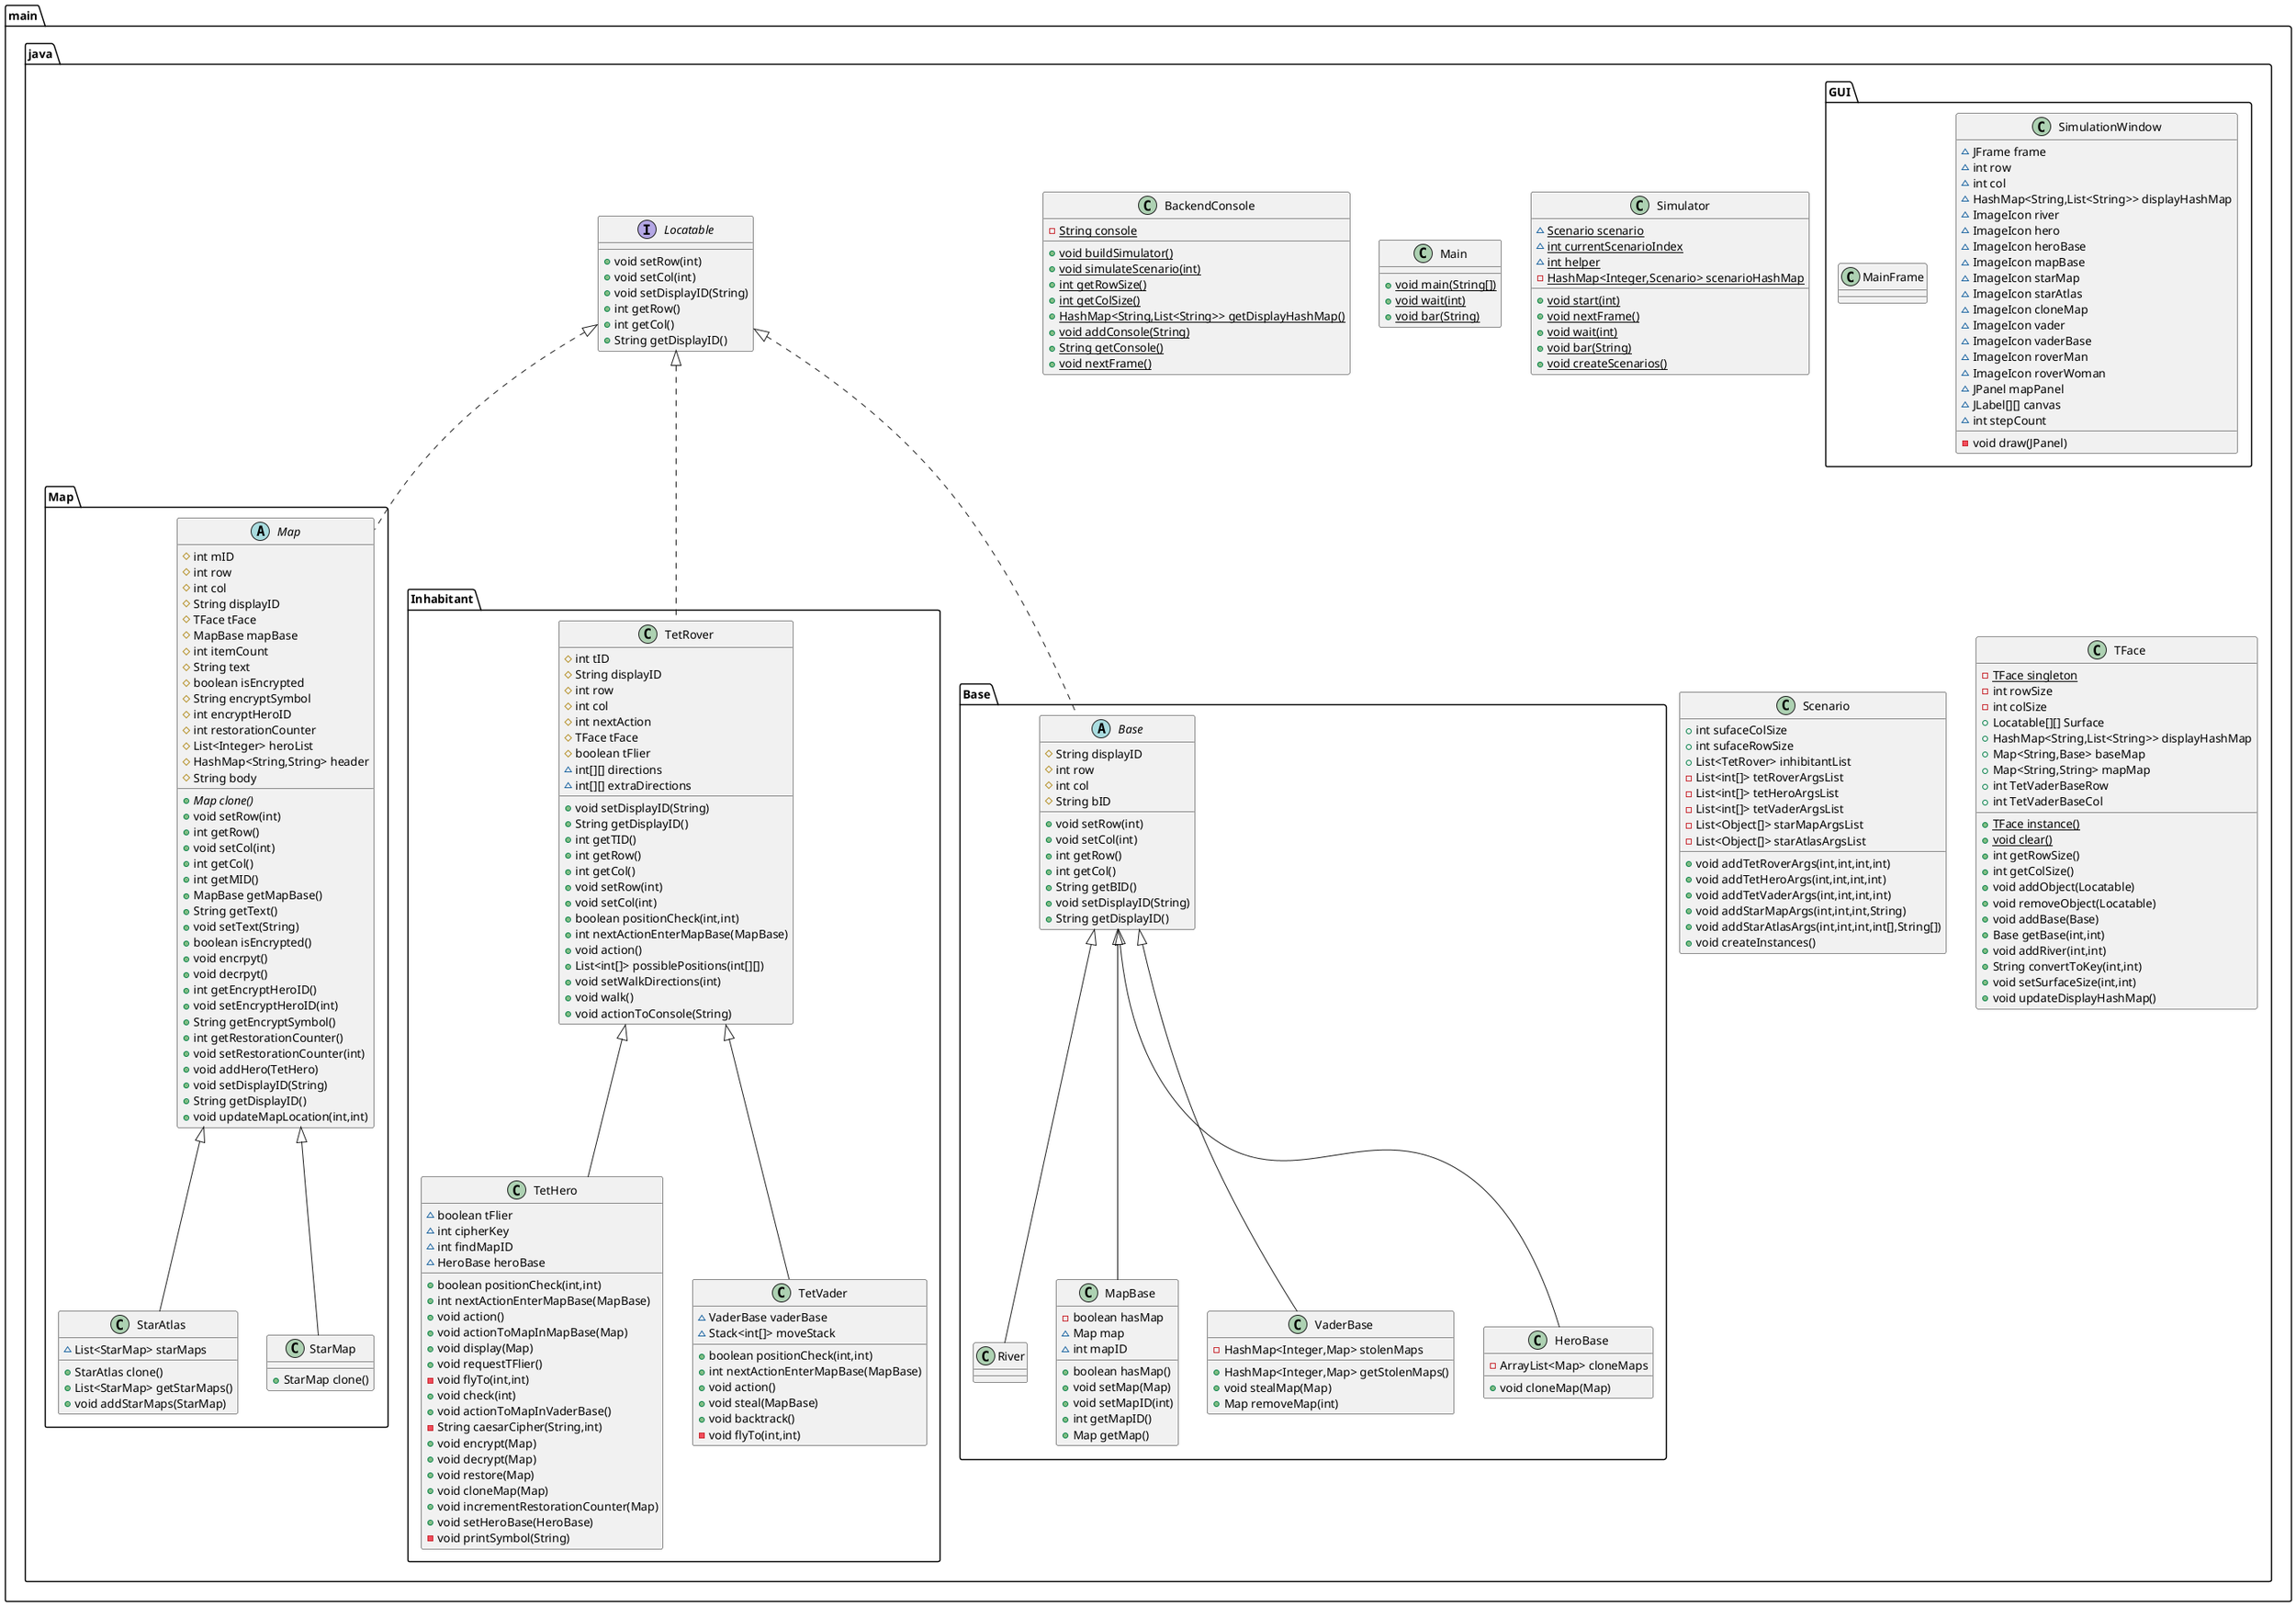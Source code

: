 @startuml
class main.java.Map.StarAtlas {
~ List<StarMap> starMaps
+ StarAtlas clone()
+ List<StarMap> getStarMaps()
+ void addStarMaps(StarMap)
}
class main.java.BackendConsole {
- {static} String console
+ {static} void buildSimulator()
+ {static} void simulateScenario(int)
+ {static} int getRowSize()
+ {static} int getColSize()
+ {static} HashMap<String,List<String>> getDisplayHashMap()
+ {static} void addConsole(String)
+ {static} String getConsole()
+ {static} void nextFrame()
}
class main.java.GUI.SimulationWindow {
~ JFrame frame
~ int row
~ int col
~ HashMap<String,List<String>> displayHashMap
~ ImageIcon river
~ ImageIcon hero
~ ImageIcon heroBase
~ ImageIcon mapBase
~ ImageIcon starMap
~ ImageIcon starAtlas
~ ImageIcon cloneMap
~ ImageIcon vader
~ ImageIcon vaderBase
~ ImageIcon roverMan
~ ImageIcon roverWoman
~ JPanel mapPanel
~ JLabel[][] canvas
~ int stepCount
- void draw(JPanel)
}
class main.java.Inhabitant.TetHero {
~ boolean tFlier
~ int cipherKey
~ int findMapID
~ HeroBase heroBase
+ boolean positionCheck(int,int)
+ int nextActionEnterMapBase(MapBase)
+ void action()
+ void actionToMapInMapBase(Map)
+ void display(Map)
+ void requestTFlier()
- void flyTo(int,int)
+ void check(int)
+ void actionToMapInVaderBase()
- String caesarCipher(String,int)
+ void encrypt(Map)
+ void decrypt(Map)
+ void restore(Map)
+ void cloneMap(Map)
+ void incrementRestorationCounter(Map)
+ void setHeroBase(HeroBase)
- void printSymbol(String)
}
class main.java.Inhabitant.TetRover {
# int tID
# String displayID
# int row
# int col
# int nextAction
# TFace tFace
# boolean tFlier
~ int[][] directions
~ int[][] extraDirections
+ void setDisplayID(String)
+ String getDisplayID()
+ int getTID()
+ int getRow()
+ int getCol()
+ void setRow(int)
+ void setCol(int)
+ boolean positionCheck(int,int)
+ int nextActionEnterMapBase(MapBase)
+ void action()
+ List<int[]> possiblePositions(int[][])
+ void setWalkDirections(int)
+ void walk()
+ void actionToConsole(String)
}
class main.java.Main {
+ {static} void main(String[])
+ {static} void wait(int)
+ {static} void bar(String)
}
class main.java.Map.StarMap {
+ StarMap clone()
}
class main.java.Simulator {
~ {static} Scenario scenario
~ {static} int currentScenarioIndex
~ {static} int helper
- {static} HashMap<Integer,Scenario> scenarioHashMap
+ {static} void start(int)
+ {static} void nextFrame()
+ {static} void wait(int)
+ {static} void bar(String)
+ {static} void createScenarios()
}
class main.java.Scenario {
+ int sufaceColSize
+ int sufaceRowSize
+ List<TetRover> inhibitantList
- List<int[]> tetRoverArgsList
- List<int[]> tetHeroArgsList
- List<int[]> tetVaderArgsList
- List<Object[]> starMapArgsList
- List<Object[]> starAtlasArgsList
+ void addTetRoverArgs(int,int,int,int)
+ void addTetHeroArgs(int,int,int,int)
+ void addTetVaderArgs(int,int,int,int)
+ void addStarMapArgs(int,int,int,String)
+ void addStarAtlasArgs(int,int,int,int[],String[])
+ void createInstances()
}
interface main.java.Locatable {
+ void setRow(int)
+ void setCol(int)
+ void setDisplayID(String)
+ int getRow()
+ int getCol()
+ String getDisplayID()
}
class main.java.Base.River {
}
class main.java.Base.MapBase {
- boolean hasMap
~ Map map
~ int mapID
+ boolean hasMap()
+ void setMap(Map)
+ void setMapID(int)
+ int getMapID()
+ Map getMap()
}
class main.java.GUI.MainFrame {
}
class main.java.Base.VaderBase {
- HashMap<Integer,Map> stolenMaps
+ HashMap<Integer,Map> getStolenMaps()
+ void stealMap(Map)
+ Map removeMap(int)
}
abstract class main.java.Map.Map {
# int mID
# int row
# int col
# String displayID
# TFace tFace
# MapBase mapBase
# int itemCount
# String text
# boolean isEncrypted
# String encryptSymbol
# int encryptHeroID
# int restorationCounter
# List<Integer> heroList
# HashMap<String,String> header
# String body
+ {abstract}Map clone()
+ void setRow(int)
+ int getRow()
+ void setCol(int)
+ int getCol()
+ int getMID()
+ MapBase getMapBase()
+ String getText()
+ void setText(String)
+ boolean isEncrypted()
+ void encrpyt()
+ void decrpyt()
+ int getEncryptHeroID()
+ void setEncryptHeroID(int)
+ String getEncryptSymbol()
+ int getRestorationCounter()
+ void setRestorationCounter(int)
+ void addHero(TetHero)
+ void setDisplayID(String)
+ String getDisplayID()
+ void updateMapLocation(int,int)
}
abstract class main.java.Base.Base {
# String displayID
# int row
# int col
# String bID
+ void setRow(int)
+ void setCol(int)
+ int getRow()
+ int getCol()
+ String getBID()
+ void setDisplayID(String)
+ String getDisplayID()
}
class main.java.Inhabitant.TetVader {
~ VaderBase vaderBase
~ Stack<int[]> moveStack
+ boolean positionCheck(int,int)
+ int nextActionEnterMapBase(MapBase)
+ void action()
+ void steal(MapBase)
+ void backtrack()
- void flyTo(int,int)
}
class main.java.TFace {
- {static} TFace singleton
- int rowSize
- int colSize
+ Locatable[][] Surface
+ HashMap<String,List<String>> displayHashMap
+ Map<String,Base> baseMap
+ Map<String,String> mapMap
+ int TetVaderBaseRow
+ int TetVaderBaseCol
+ {static} TFace instance()
+ {static} void clear()
+ int getRowSize()
+ int getColSize()
+ void addObject(Locatable)
+ void removeObject(Locatable)
+ void addBase(Base)
+ Base getBase(int,int)
+ void addRiver(int,int)
+ String convertToKey(int,int)
+ void setSurfaceSize(int,int)
+ void updateDisplayHashMap()
}
class main.java.Base.HeroBase {
- ArrayList<Map> cloneMaps
+ void cloneMap(Map)
}


main.java.Map.Map <|-- main.java.Map.StarAtlas
main.java.Inhabitant.TetRover <|-- main.java.Inhabitant.TetHero
main.java.Locatable <|.. main.java.Inhabitant.TetRover
main.java.Map.Map <|-- main.java.Map.StarMap
main.java.Base.Base <|-- main.java.Base.River
main.java.Base.Base <|-- main.java.Base.MapBase
main.java.Base.Base <|-- main.java.Base.VaderBase
main.java.Locatable <|.. main.java.Map.Map
main.java.Locatable <|.. main.java.Base.Base
main.java.Inhabitant.TetRover <|-- main.java.Inhabitant.TetVader
main.java.Base.Base <|-- main.java.Base.HeroBase
@enduml